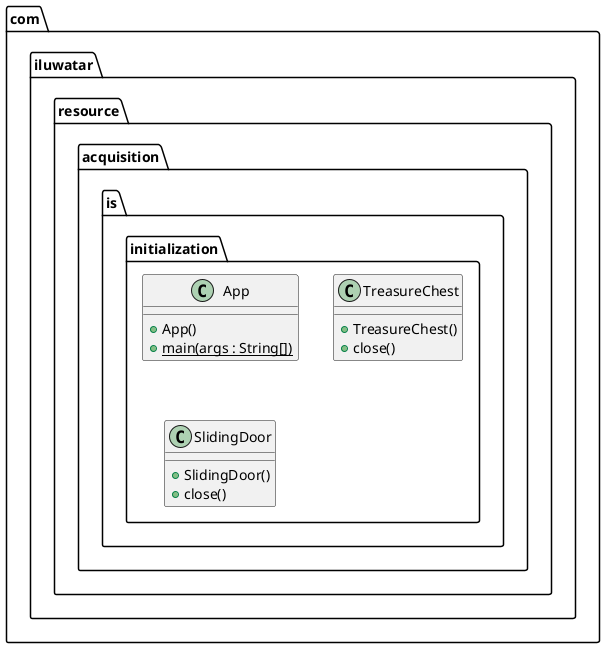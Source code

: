 @startuml
package com.iluwatar.resource.acquisition.is.initialization {
  class App {
    + App()
    + main(args : String[]) {static}
  }
  class TreasureChest {
    + TreasureChest()
    + close()
  }
  class SlidingDoor {
    + SlidingDoor()
    + close()
  }
}
@enduml